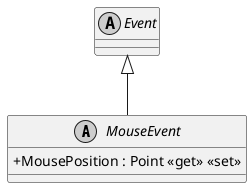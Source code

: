@startuml
skinparam monochrome true
skinparam classAttributeIconSize 0

abstract class MouseEvent {
    + MousePosition : Point <<get>> <<set>>
}
abstract class Event
Event <|-- MouseEvent
@enduml
